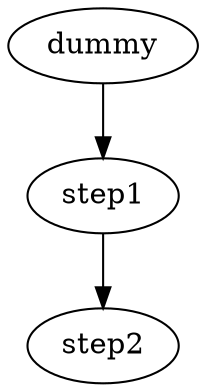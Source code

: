 digraph hive {
    dummy -> step1 -> step2
    dummy [
           name="dummy"
           type="dummy"
           output="/tmp/hpipe/examples/hive/output/${bizdate}/dummy"
           ]
    step1 [
           name="step1"
           type="hive"
           vars="$bizdate=${date:YYYYMMDD}"
           output="/tmp/hpipe/examples/hive/output/${bizdate}/step1"
           option="hive.exec.dynamic.partition.mode=nonstrict"
           script="step1.hql"
           ]
    step2 [
           name="step1"
           type="hive"
           output="/tmp/hpipe/examples/hive/output/${bizdate}/step1"
           hql="select * from tb_game where date='${bizdate}'"
           ]
}

